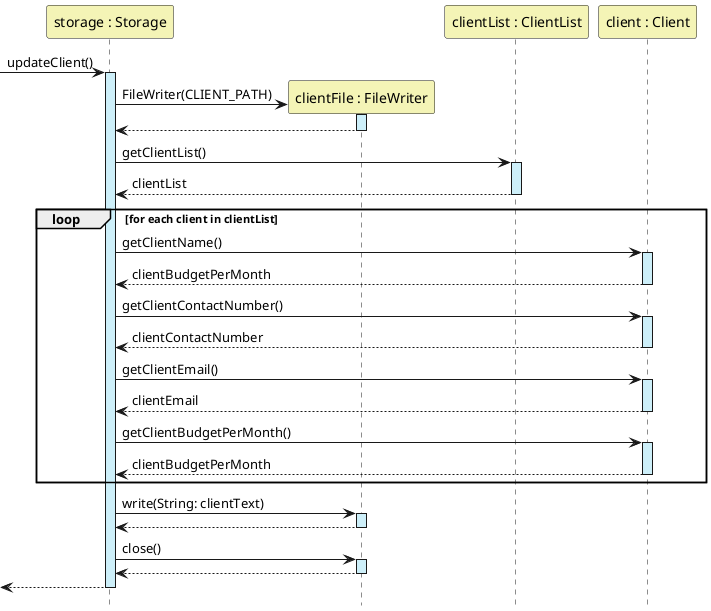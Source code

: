 @startuml
'https://plantuml.com/sequence-diagram
hide footbox

Participant "storage : Storage" as Storage #F4F4B6
Participant "clientFile : FileWriter" as FileWriter #F4F4B6
Participant "clientList : ClientList" as ClientList #F4F4B6
Participant "client : Client" as Client #F4F4B6

->Storage:updateClient()
activate Storage #CDEFF9

create FileWriter
Storage -> FileWriter:FileWriter(CLIENT_PATH)
activate FileWriter #CDEFF9
return

Storage->ClientList:getClientList()
activate ClientList #CDEFF9
return clientList

    loop for each client in clientList
        Storage -> Client:getClientName()
        activate Client #CDEFF9
        return clientBudgetPerMonth

        Storage -> Client:getClientContactNumber()
        activate Client #CDEFF9
        return clientContactNumber

        Storage -> Client:getClientEmail()
        activate Client #CDEFF9
        return clientEmail

        Storage -> Client:getClientBudgetPerMonth()
        activate Client #CDEFF9
        return clientBudgetPerMonth
    end
Storage -> FileWriter:write(String: clientText)
activate FileWriter #CDEFF9
return
Storage -> FileWriter:close()
activate FileWriter #CDEFF9
return

return

@enduml
